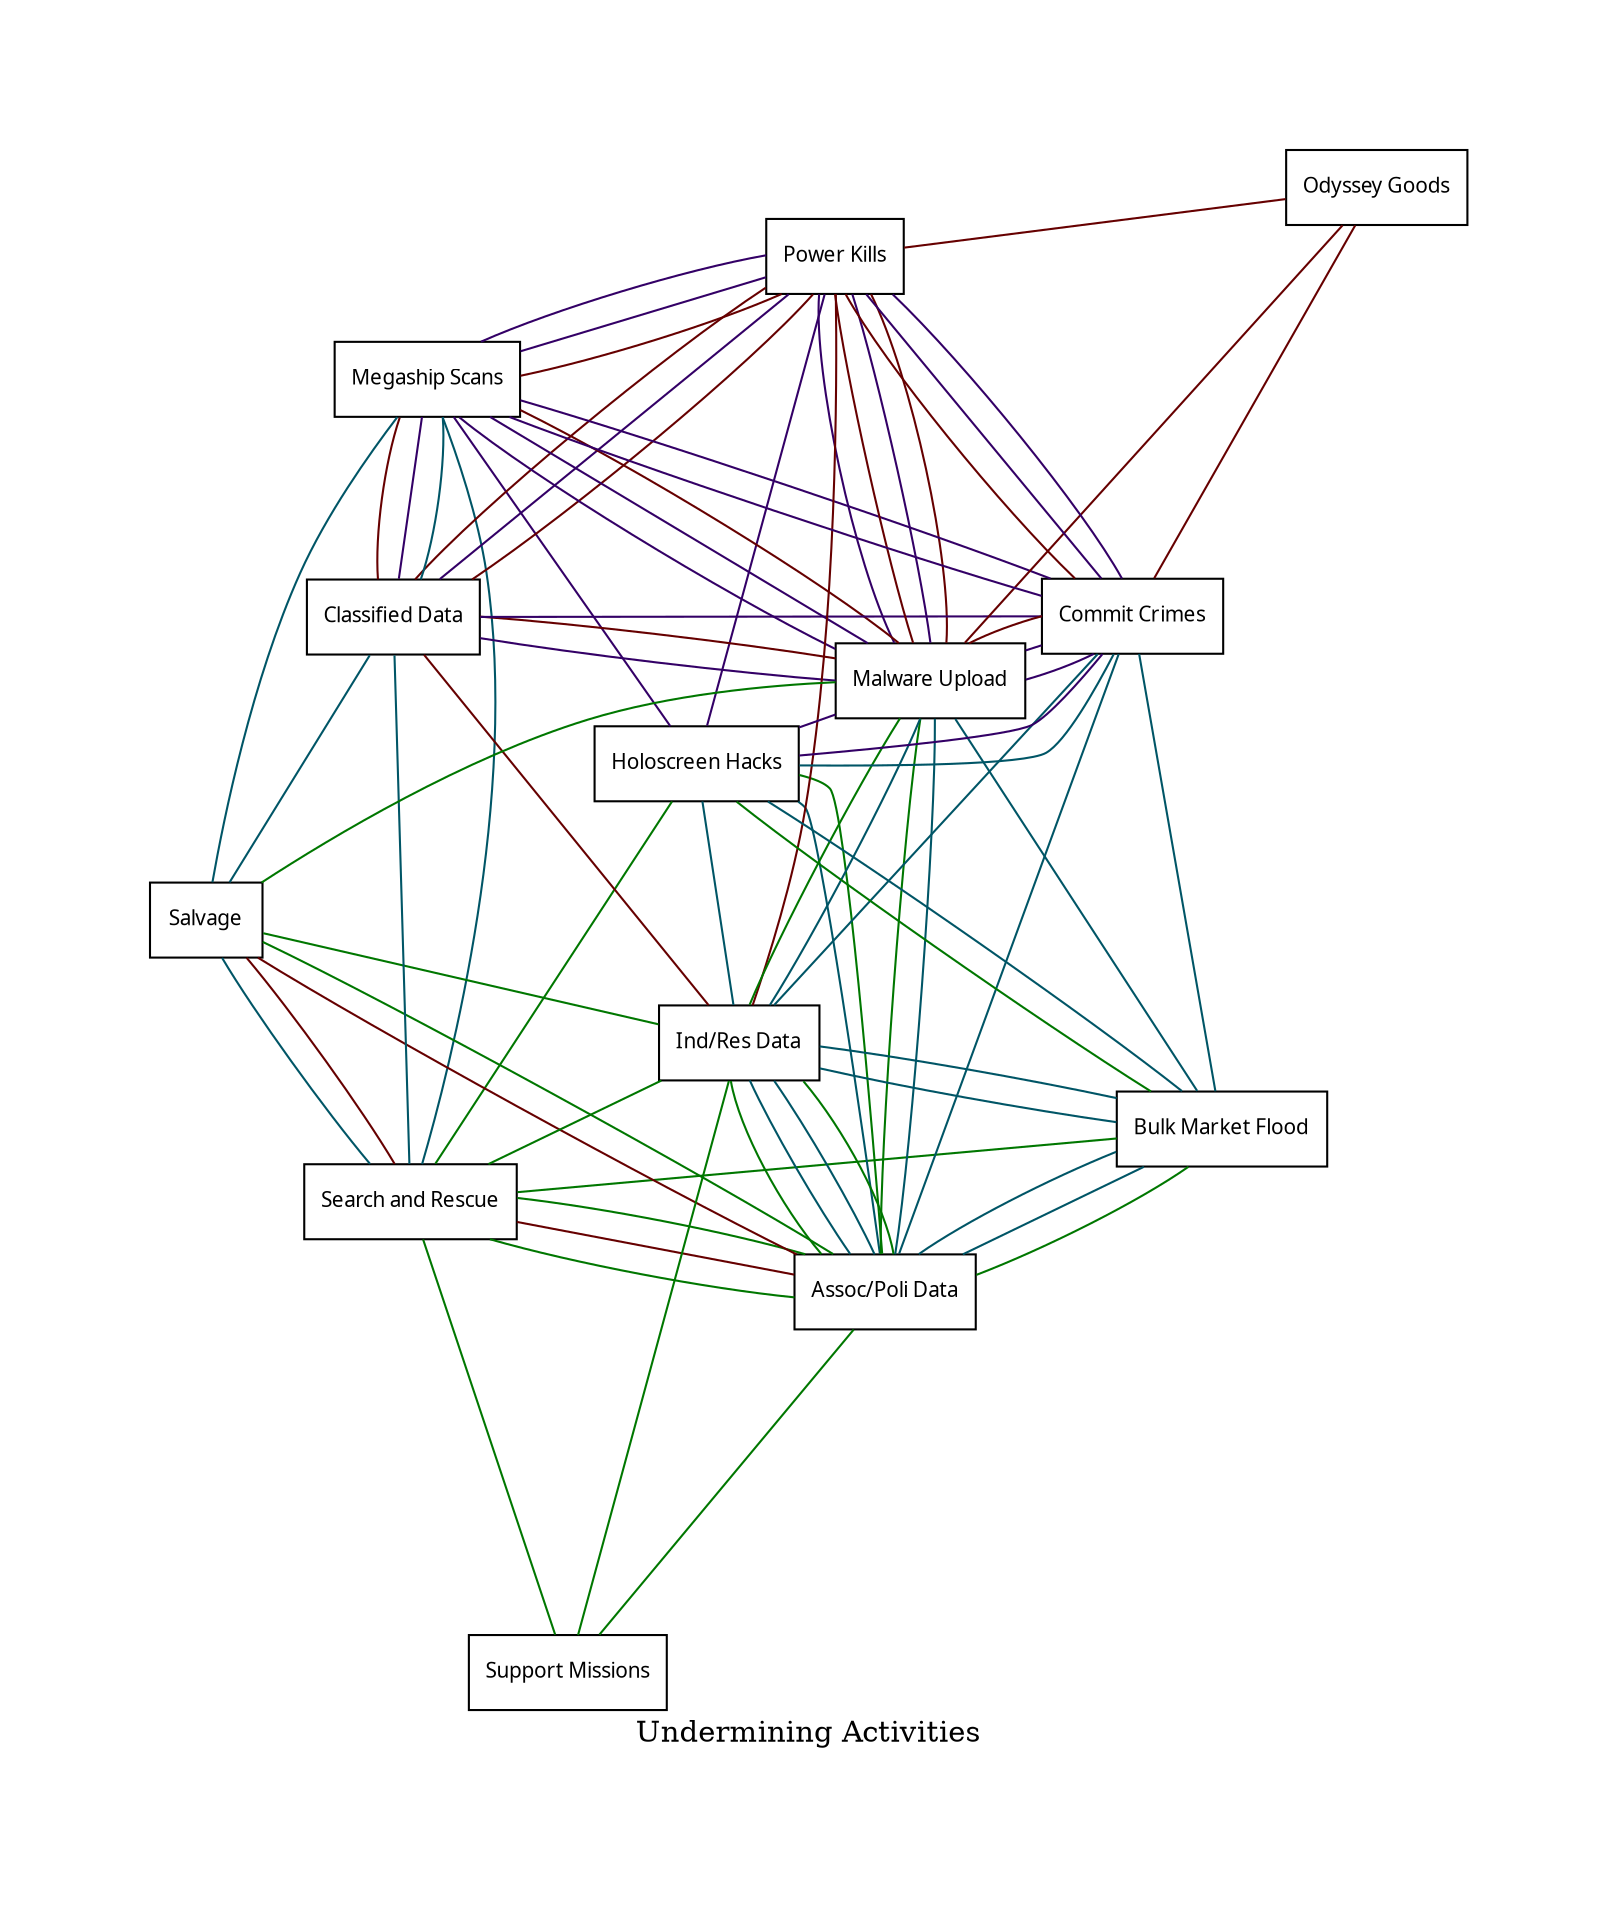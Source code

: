 graph activities {
	layout=neato;
	overlap=scale;
	splines=true;
	node [fontname="sans-serif"; fontsize=10; shape=rectangle]
	pad=1;
	label="Undermining Activities"
	
SAR [label="Search and Rescue"]
Sal [label="Salvage"]
Holo [label="Holoscreen Hacks"]
PK [label="Power Kills"]
Mega [label="Megaship Scans"] 
/* Prof [label="High-profit Trade"] */
/* Mine [label="Mining"] */
/* Rare [label="Rares Trading"] */
ODC [label="Classified Data"]
ODAP [label="Assoc/Poli Data"]
ODIR [label="Ind/Res Data"]
ODUp [label="Malware Upload"]
ODGd [label="Odyssey Goods"] 
Sup [label="Support Missions"]
/* Exo [label="Exobiology"]
Exp [label="Exploration"]
Scan [label="Scan Ships/Wakes"] */
CC [label="Commit Crimes"]
Bulk [label="Bulk Market Flood"] 

{ /* Undermining */
	{ /* Social */
		edge [color="#007700"]
		/* ADu */
		SAR -- Bulk -- Holo -- ODAP -- SAR; SAR -- Holo; Bulk -- ODAP;
		/* NK */
		SAR -- Sup -- ODAP -- ODIR -- SAR; SAR -- ODAP; Sup -- ODIR;
		/* PA */
		Sal -- ODAP -- ODIR -- ODUp -- Sal; Sal -- ODIR; ODAP -- ODUp;
	}
	{ /* Finance */
		edge [color="#005566"]
		/* FW */
		SAR -- Sal -- Mega -- ODC -- SAR; SAR -- Mega; Sal -- ODC;
		/* LYR */
		CC -- Bulk -- Holo -- ODAP -- ODIR -- CC;
		CC -- Holo -- ODIR -- Bulk -- ODAP -- CC;
		/* ZT */
		Bulk -- ODAP -- ODIR -- ODUp -- Bulk; Bulk -- ODIR; ODAP -- ODUp;
	}
	{ /* Combat */
		edge [color="#660000"]
		/* ADe */
		CC -- PK -- ODGd -- ODUp -- CC; CC -- ODGd; PK -- ODUp;
		/* ALD */
		PK -- ODC -- ODIR -- PK;
		/* DP */
		PK -- Mega -- ODC -- ODUp -- PK; PK -- ODC; Mega -- ODUp;
		/* EM */
		SAR -- Sal -- ODAP -- SAR;
	}
	{ /* Covert */
		edge [color="#330066"]
		/* JA */
		CC -- Holo -- PK -- Mega -- ODUp -- CC;
		CC -- PK -- ODUp -- Holo -- Mega -- CC;
		/* YG */
		CC -- PK -- Mega -- ODC -- ODUp -- CC;
		CC -- Mega -- ODUp -- PK -- ODC -- CC;
        }
}



}
